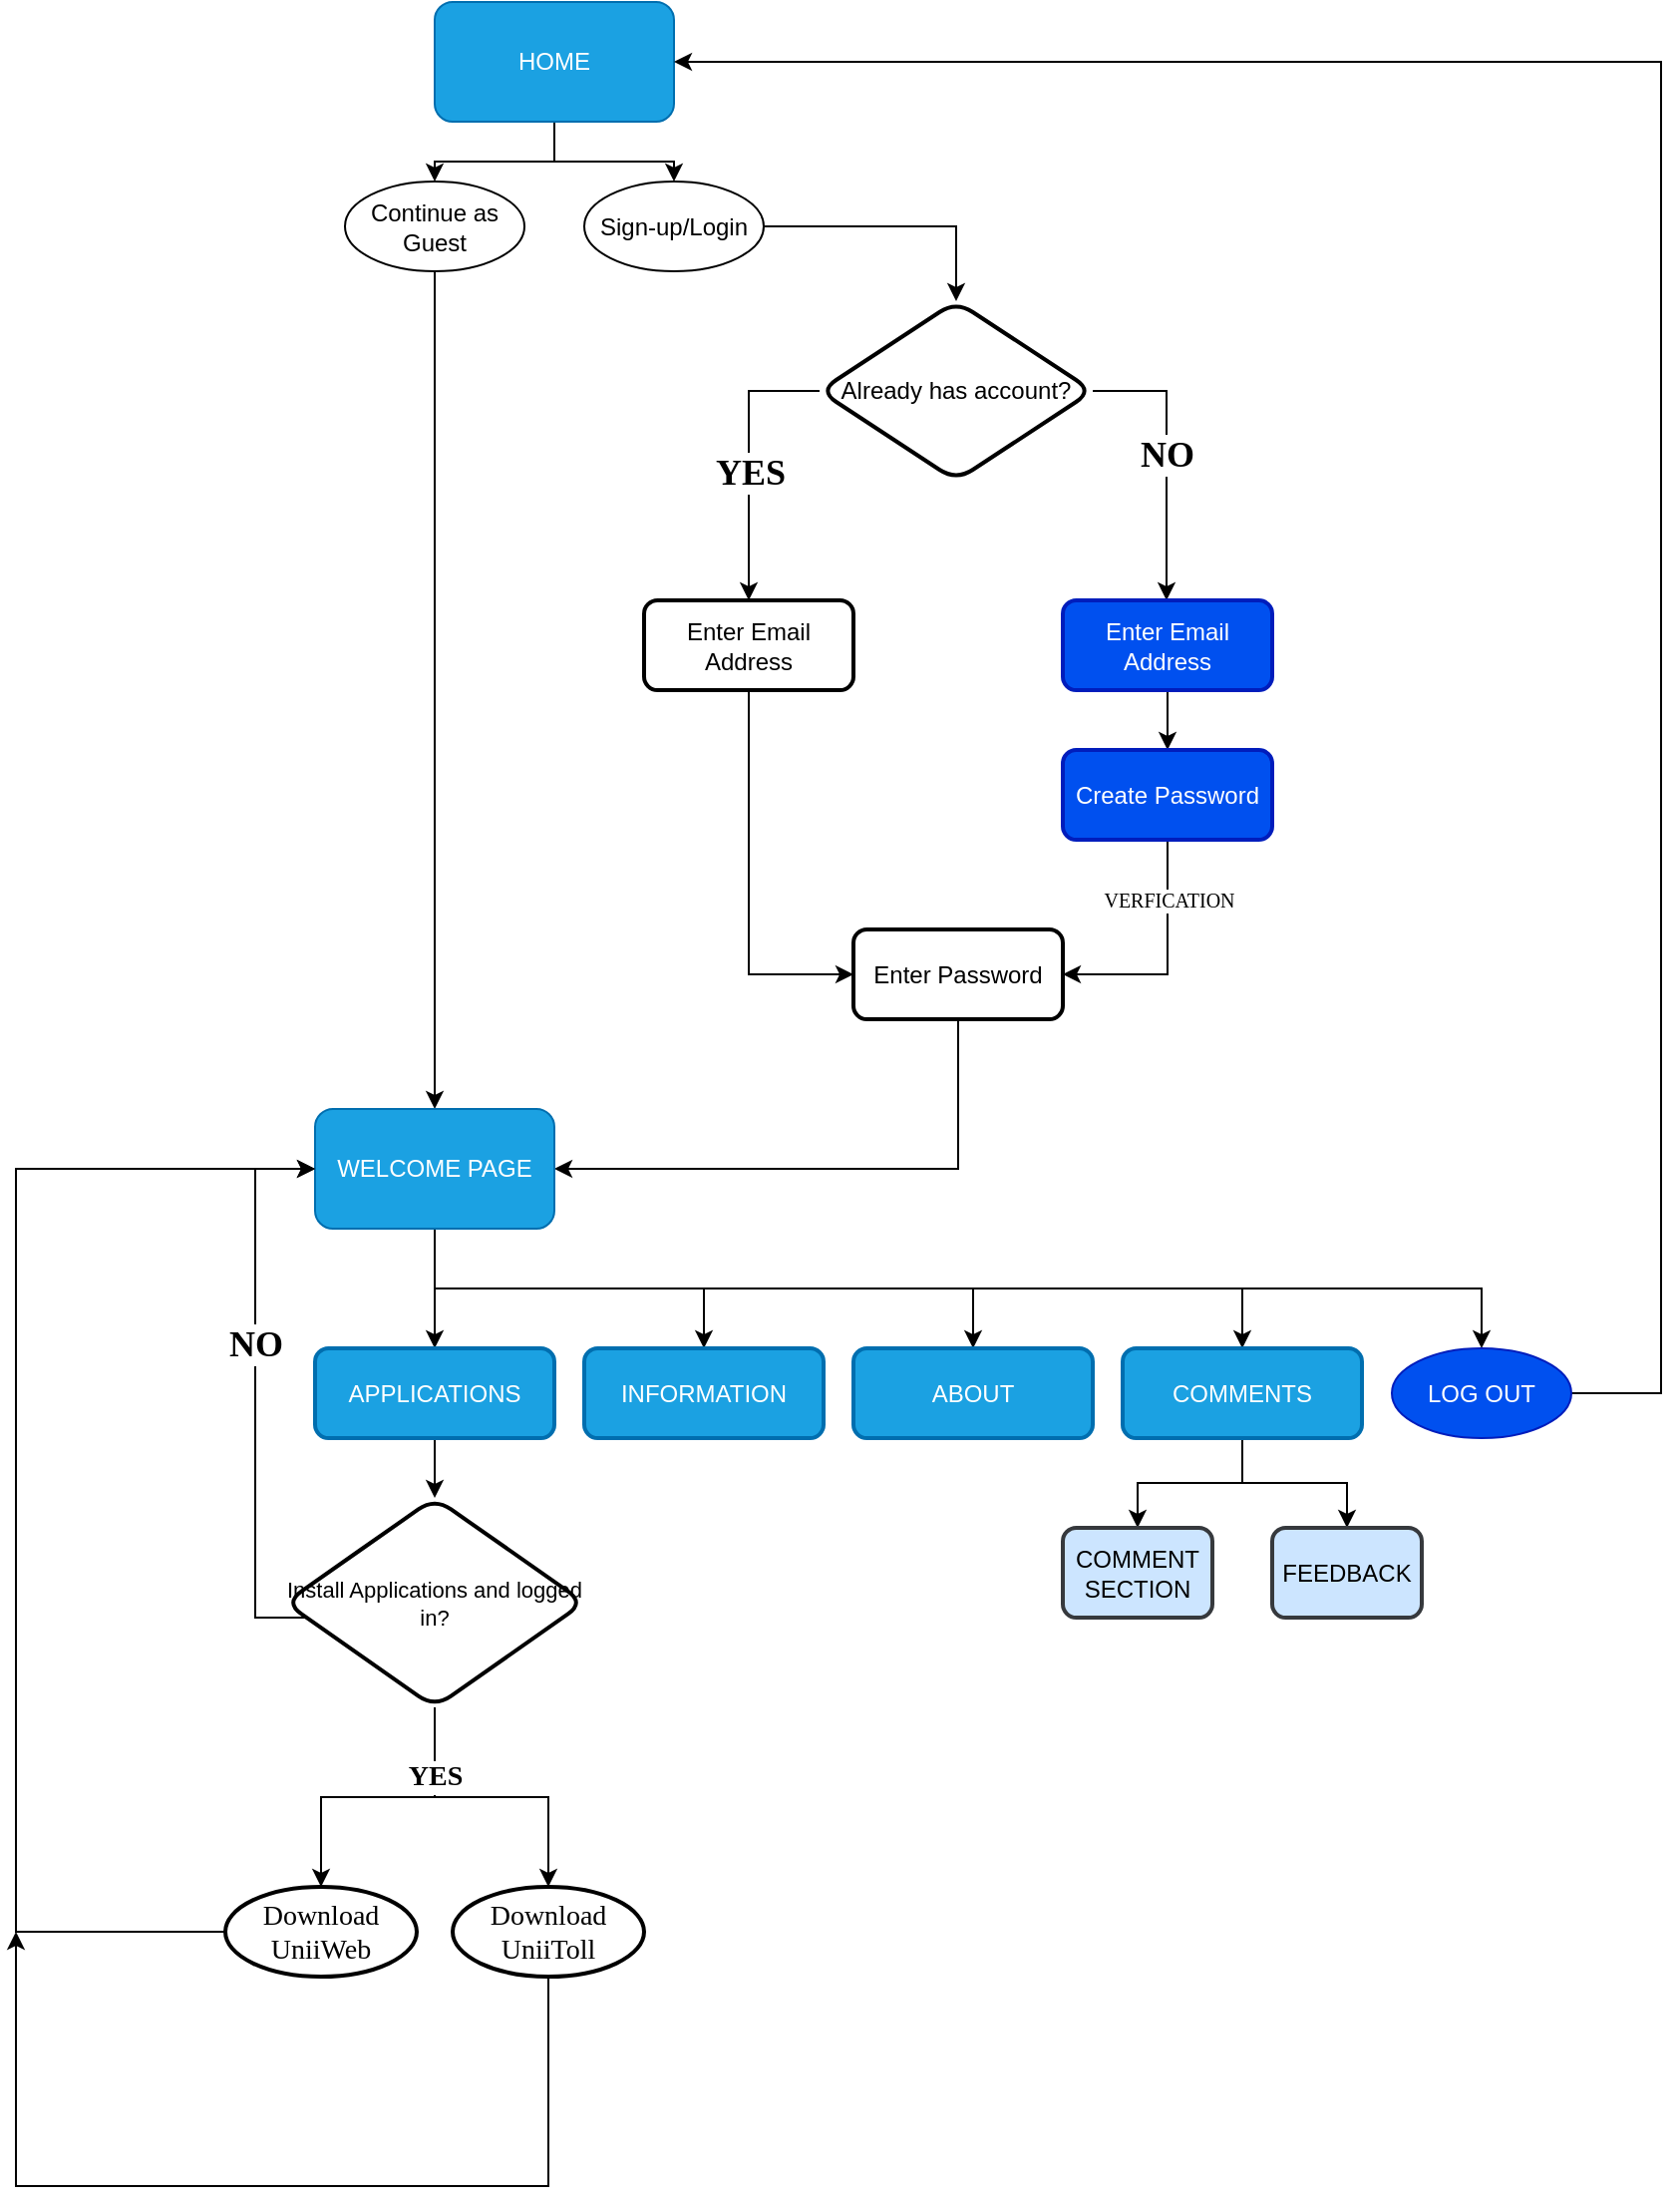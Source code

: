 <mxfile version="15.9.4" type="github">
  <diagram id="qQ9XFI0M0UmNDf1xRuUl" name="Page-1">
    <mxGraphModel dx="1964" dy="1069" grid="1" gridSize="15" guides="1" tooltips="1" connect="1" arrows="1" fold="1" page="1" pageScale="1" pageWidth="2336" pageHeight="1654" background="none" math="0" shadow="0">
      <root>
        <mxCell id="0" />
        <mxCell id="1" parent="0" />
        <mxCell id="EM4_8DvXyZHyaajdwQxu-10" style="edgeStyle=orthogonalEdgeStyle;rounded=0;orthogonalLoop=1;jettySize=auto;html=1;" edge="1" parent="1" source="EM4_8DvXyZHyaajdwQxu-5" target="EM4_8DvXyZHyaajdwQxu-9">
          <mxGeometry relative="1" as="geometry" />
        </mxCell>
        <mxCell id="EM4_8DvXyZHyaajdwQxu-11" style="edgeStyle=orthogonalEdgeStyle;rounded=0;orthogonalLoop=1;jettySize=auto;html=1;entryX=0.5;entryY=0;entryDx=0;entryDy=0;" edge="1" parent="1" source="EM4_8DvXyZHyaajdwQxu-5" target="EM4_8DvXyZHyaajdwQxu-8">
          <mxGeometry relative="1" as="geometry" />
        </mxCell>
        <mxCell id="EM4_8DvXyZHyaajdwQxu-5" value="HOME" style="rounded=1;whiteSpace=wrap;html=1;fillColor=#1ba1e2;strokeColor=#006EAF;fontColor=#ffffff;" vertex="1" parent="1">
          <mxGeometry x="975" y="285" width="120" height="60" as="geometry" />
        </mxCell>
        <mxCell id="EM4_8DvXyZHyaajdwQxu-14" style="edgeStyle=orthogonalEdgeStyle;rounded=0;orthogonalLoop=1;jettySize=auto;html=1;" edge="1" parent="1" source="EM4_8DvXyZHyaajdwQxu-8" target="EM4_8DvXyZHyaajdwQxu-13">
          <mxGeometry relative="1" as="geometry" />
        </mxCell>
        <mxCell id="EM4_8DvXyZHyaajdwQxu-8" value="Sign-up/Login" style="ellipse;whiteSpace=wrap;html=1;rounded=1;shadow=0;glass=0;sketch=0;strokeWidth=1;" vertex="1" parent="1">
          <mxGeometry x="1050" y="375" width="90" height="45" as="geometry" />
        </mxCell>
        <mxCell id="EM4_8DvXyZHyaajdwQxu-33" style="edgeStyle=orthogonalEdgeStyle;rounded=0;orthogonalLoop=1;jettySize=auto;html=1;fontFamily=Lucida Console;fontSize=10;" edge="1" parent="1" source="EM4_8DvXyZHyaajdwQxu-9" target="EM4_8DvXyZHyaajdwQxu-31">
          <mxGeometry relative="1" as="geometry" />
        </mxCell>
        <mxCell id="EM4_8DvXyZHyaajdwQxu-9" value="Continue as Guest" style="ellipse;whiteSpace=wrap;html=1;rounded=1;shadow=0;glass=0;sketch=0;strokeWidth=1;" vertex="1" parent="1">
          <mxGeometry x="930" y="375" width="90" height="45" as="geometry" />
        </mxCell>
        <mxCell id="EM4_8DvXyZHyaajdwQxu-18" style="edgeStyle=orthogonalEdgeStyle;rounded=0;orthogonalLoop=1;jettySize=auto;html=1;" edge="1" parent="1" source="EM4_8DvXyZHyaajdwQxu-13" target="EM4_8DvXyZHyaajdwQxu-17">
          <mxGeometry relative="1" as="geometry">
            <Array as="points">
              <mxPoint x="1342" y="480" />
            </Array>
          </mxGeometry>
        </mxCell>
        <mxCell id="EM4_8DvXyZHyaajdwQxu-19" value="NO" style="edgeLabel;html=1;align=center;verticalAlign=middle;resizable=0;points=[];fontFamily=Lucida Console;fontSize=18;fontStyle=1" vertex="1" connectable="0" parent="EM4_8DvXyZHyaajdwQxu-18">
          <mxGeometry x="-0.029" relative="1" as="geometry">
            <mxPoint as="offset" />
          </mxGeometry>
        </mxCell>
        <mxCell id="EM4_8DvXyZHyaajdwQxu-24" style="edgeStyle=orthogonalEdgeStyle;rounded=0;orthogonalLoop=1;jettySize=auto;html=1;exitX=0;exitY=0.5;exitDx=0;exitDy=0;fontFamily=Lucida Console;fontSize=18;" edge="1" parent="1" source="EM4_8DvXyZHyaajdwQxu-13" target="EM4_8DvXyZHyaajdwQxu-22">
          <mxGeometry relative="1" as="geometry" />
        </mxCell>
        <mxCell id="EM4_8DvXyZHyaajdwQxu-26" value="&lt;b&gt;YES&lt;/b&gt;" style="edgeLabel;html=1;align=center;verticalAlign=middle;resizable=0;points=[];fontSize=18;fontFamily=Lucida Console;" vertex="1" connectable="0" parent="EM4_8DvXyZHyaajdwQxu-24">
          <mxGeometry x="0.082" relative="1" as="geometry">
            <mxPoint as="offset" />
          </mxGeometry>
        </mxCell>
        <mxCell id="EM4_8DvXyZHyaajdwQxu-13" value="Already has account?" style="rhombus;whiteSpace=wrap;html=1;rounded=1;shadow=0;glass=0;sketch=0;strokeColor=#000000;strokeWidth=2;gradientColor=none;" vertex="1" parent="1">
          <mxGeometry x="1168" y="435" width="137" height="90" as="geometry" />
        </mxCell>
        <mxCell id="EM4_8DvXyZHyaajdwQxu-21" style="edgeStyle=orthogonalEdgeStyle;rounded=0;orthogonalLoop=1;jettySize=auto;html=1;entryX=0.5;entryY=0;entryDx=0;entryDy=0;fontFamily=Lucida Console;fontSize=18;" edge="1" parent="1" source="EM4_8DvXyZHyaajdwQxu-17" target="EM4_8DvXyZHyaajdwQxu-20">
          <mxGeometry relative="1" as="geometry" />
        </mxCell>
        <mxCell id="EM4_8DvXyZHyaajdwQxu-17" value="Enter Email Address" style="rounded=1;whiteSpace=wrap;html=1;shadow=0;glass=0;sketch=0;strokeColor=#001DBC;strokeWidth=2;fillColor=#0050ef;fontColor=#ffffff;" vertex="1" parent="1">
          <mxGeometry x="1290" y="585" width="105" height="45" as="geometry" />
        </mxCell>
        <mxCell id="EM4_8DvXyZHyaajdwQxu-28" style="edgeStyle=orthogonalEdgeStyle;rounded=0;orthogonalLoop=1;jettySize=auto;html=1;entryX=1;entryY=0.5;entryDx=0;entryDy=0;fontFamily=Lucida Console;fontSize=18;" edge="1" parent="1" source="EM4_8DvXyZHyaajdwQxu-20" target="EM4_8DvXyZHyaajdwQxu-27">
          <mxGeometry relative="1" as="geometry" />
        </mxCell>
        <mxCell id="EM4_8DvXyZHyaajdwQxu-29" value="&lt;font style=&quot;font-size: 10px;&quot;&gt;VERFICATION&lt;/font&gt;" style="edgeLabel;html=1;align=center;verticalAlign=middle;resizable=0;points=[];fontSize=10;fontFamily=Lucida Console;" vertex="1" connectable="0" parent="EM4_8DvXyZHyaajdwQxu-28">
          <mxGeometry x="0.174" y="1" relative="1" as="geometry">
            <mxPoint x="3" y="-39" as="offset" />
          </mxGeometry>
        </mxCell>
        <mxCell id="EM4_8DvXyZHyaajdwQxu-20" value="Create Password" style="rounded=1;whiteSpace=wrap;html=1;shadow=0;glass=0;sketch=0;strokeColor=#001DBC;strokeWidth=2;fillColor=#0050ef;fontColor=#ffffff;" vertex="1" parent="1">
          <mxGeometry x="1290" y="660" width="105" height="45" as="geometry" />
        </mxCell>
        <mxCell id="EM4_8DvXyZHyaajdwQxu-30" style="edgeStyle=orthogonalEdgeStyle;rounded=0;orthogonalLoop=1;jettySize=auto;html=1;entryX=0;entryY=0.5;entryDx=0;entryDy=0;fontFamily=Lucida Console;fontSize=10;" edge="1" parent="1" source="EM4_8DvXyZHyaajdwQxu-22" target="EM4_8DvXyZHyaajdwQxu-27">
          <mxGeometry relative="1" as="geometry" />
        </mxCell>
        <mxCell id="EM4_8DvXyZHyaajdwQxu-22" value="&lt;div&gt;Enter Email Address&lt;/div&gt;" style="rounded=1;whiteSpace=wrap;html=1;shadow=0;glass=0;sketch=0;strokeColor=#000000;strokeWidth=2;gradientColor=none;" vertex="1" parent="1">
          <mxGeometry x="1080" y="585" width="105" height="45" as="geometry" />
        </mxCell>
        <mxCell id="EM4_8DvXyZHyaajdwQxu-32" style="edgeStyle=orthogonalEdgeStyle;rounded=0;orthogonalLoop=1;jettySize=auto;html=1;entryX=1;entryY=0.5;entryDx=0;entryDy=0;fontFamily=Lucida Console;fontSize=10;" edge="1" parent="1" source="EM4_8DvXyZHyaajdwQxu-27" target="EM4_8DvXyZHyaajdwQxu-31">
          <mxGeometry relative="1" as="geometry">
            <Array as="points">
              <mxPoint x="1238" y="870" />
            </Array>
          </mxGeometry>
        </mxCell>
        <mxCell id="EM4_8DvXyZHyaajdwQxu-27" value="Enter Password" style="rounded=1;whiteSpace=wrap;html=1;shadow=0;glass=0;sketch=0;strokeColor=#000000;strokeWidth=2;gradientColor=none;" vertex="1" parent="1">
          <mxGeometry x="1185" y="750" width="105" height="45" as="geometry" />
        </mxCell>
        <mxCell id="EM4_8DvXyZHyaajdwQxu-41" style="edgeStyle=orthogonalEdgeStyle;rounded=0;orthogonalLoop=1;jettySize=auto;html=1;fontFamily=Lucida Console;fontSize=10;" edge="1" parent="1" source="EM4_8DvXyZHyaajdwQxu-31" target="EM4_8DvXyZHyaajdwQxu-37">
          <mxGeometry relative="1" as="geometry" />
        </mxCell>
        <mxCell id="EM4_8DvXyZHyaajdwQxu-42" style="edgeStyle=orthogonalEdgeStyle;rounded=0;orthogonalLoop=1;jettySize=auto;html=1;fontFamily=Lucida Console;fontSize=10;" edge="1" parent="1" target="EM4_8DvXyZHyaajdwQxu-39">
          <mxGeometry relative="1" as="geometry">
            <mxPoint x="975" y="930" as="sourcePoint" />
            <Array as="points">
              <mxPoint x="1110" y="930" />
            </Array>
          </mxGeometry>
        </mxCell>
        <mxCell id="EM4_8DvXyZHyaajdwQxu-43" style="edgeStyle=orthogonalEdgeStyle;rounded=0;orthogonalLoop=1;jettySize=auto;html=1;entryX=0.5;entryY=0;entryDx=0;entryDy=0;fontFamily=Lucida Console;fontSize=10;" edge="1" parent="1" source="EM4_8DvXyZHyaajdwQxu-31" target="EM4_8DvXyZHyaajdwQxu-38">
          <mxGeometry relative="1" as="geometry">
            <Array as="points">
              <mxPoint x="975" y="930" />
              <mxPoint x="1245" y="930" />
            </Array>
          </mxGeometry>
        </mxCell>
        <mxCell id="EM4_8DvXyZHyaajdwQxu-44" style="edgeStyle=orthogonalEdgeStyle;rounded=0;orthogonalLoop=1;jettySize=auto;html=1;fontFamily=Lucida Console;fontSize=10;" edge="1" parent="1" source="EM4_8DvXyZHyaajdwQxu-31" target="EM4_8DvXyZHyaajdwQxu-35">
          <mxGeometry relative="1" as="geometry">
            <Array as="points">
              <mxPoint x="975" y="930" />
              <mxPoint x="1380" y="930" />
            </Array>
          </mxGeometry>
        </mxCell>
        <mxCell id="EM4_8DvXyZHyaajdwQxu-60" style="edgeStyle=orthogonalEdgeStyle;rounded=0;orthogonalLoop=1;jettySize=auto;html=1;fontFamily=Lucida Console;fontSize=11;" edge="1" parent="1" source="EM4_8DvXyZHyaajdwQxu-31" target="EM4_8DvXyZHyaajdwQxu-59">
          <mxGeometry relative="1" as="geometry">
            <Array as="points">
              <mxPoint x="975" y="930" />
              <mxPoint x="1500" y="930" />
            </Array>
          </mxGeometry>
        </mxCell>
        <mxCell id="EM4_8DvXyZHyaajdwQxu-31" value="WELCOME PAGE" style="rounded=1;whiteSpace=wrap;html=1;fillColor=#1ba1e2;strokeColor=#006EAF;fontColor=#ffffff;" vertex="1" parent="1">
          <mxGeometry x="915" y="840" width="120" height="60" as="geometry" />
        </mxCell>
        <mxCell id="EM4_8DvXyZHyaajdwQxu-65" style="edgeStyle=orthogonalEdgeStyle;rounded=0;orthogonalLoop=1;jettySize=auto;html=1;fontFamily=Lucida Console;fontSize=11;" edge="1" parent="1" source="EM4_8DvXyZHyaajdwQxu-35" target="EM4_8DvXyZHyaajdwQxu-62">
          <mxGeometry relative="1" as="geometry" />
        </mxCell>
        <mxCell id="EM4_8DvXyZHyaajdwQxu-66" style="edgeStyle=orthogonalEdgeStyle;rounded=0;orthogonalLoop=1;jettySize=auto;html=1;entryX=0.5;entryY=0;entryDx=0;entryDy=0;fontFamily=Lucida Console;fontSize=11;" edge="1" parent="1" source="EM4_8DvXyZHyaajdwQxu-35" target="EM4_8DvXyZHyaajdwQxu-63">
          <mxGeometry relative="1" as="geometry" />
        </mxCell>
        <mxCell id="EM4_8DvXyZHyaajdwQxu-35" value="COMMENTS" style="rounded=1;whiteSpace=wrap;html=1;fillColor=#1ba1e2;strokeColor=#006EAF;fontColor=#ffffff;strokeWidth=2;" vertex="1" parent="1">
          <mxGeometry x="1320" y="960" width="120" height="45" as="geometry" />
        </mxCell>
        <mxCell id="EM4_8DvXyZHyaajdwQxu-47" style="edgeStyle=orthogonalEdgeStyle;rounded=0;orthogonalLoop=1;jettySize=auto;html=1;fontFamily=Lucida Console;fontSize=10;" edge="1" parent="1" source="EM4_8DvXyZHyaajdwQxu-37" target="EM4_8DvXyZHyaajdwQxu-46">
          <mxGeometry relative="1" as="geometry" />
        </mxCell>
        <mxCell id="EM4_8DvXyZHyaajdwQxu-37" value="APPLICATIONS" style="rounded=1;whiteSpace=wrap;html=1;fillColor=#1ba1e2;strokeColor=#006EAF;fontColor=#ffffff;strokeWidth=2;" vertex="1" parent="1">
          <mxGeometry x="915" y="960" width="120" height="45" as="geometry" />
        </mxCell>
        <mxCell id="EM4_8DvXyZHyaajdwQxu-38" value="ABOUT" style="rounded=1;whiteSpace=wrap;html=1;fillColor=#1ba1e2;strokeColor=#006EAF;fontColor=#ffffff;strokeWidth=2;" vertex="1" parent="1">
          <mxGeometry x="1185" y="960" width="120" height="45" as="geometry" />
        </mxCell>
        <mxCell id="EM4_8DvXyZHyaajdwQxu-39" value="INFORMATION" style="rounded=1;whiteSpace=wrap;html=1;fillColor=#1ba1e2;strokeColor=#006EAF;fontColor=#ffffff;strokeWidth=2;" vertex="1" parent="1">
          <mxGeometry x="1050" y="960" width="120" height="45" as="geometry" />
        </mxCell>
        <mxCell id="EM4_8DvXyZHyaajdwQxu-48" style="edgeStyle=orthogonalEdgeStyle;rounded=0;orthogonalLoop=1;jettySize=auto;html=1;fontFamily=Lucida Console;fontSize=10;entryX=0;entryY=0.5;entryDx=0;entryDy=0;" edge="1" parent="1" source="EM4_8DvXyZHyaajdwQxu-46" target="EM4_8DvXyZHyaajdwQxu-31">
          <mxGeometry relative="1" as="geometry">
            <mxPoint x="795" y="855" as="targetPoint" />
            <Array as="points">
              <mxPoint x="885" y="1095" />
              <mxPoint x="885" y="870" />
            </Array>
          </mxGeometry>
        </mxCell>
        <mxCell id="EM4_8DvXyZHyaajdwQxu-49" value="NO" style="edgeLabel;html=1;align=center;verticalAlign=middle;resizable=0;points=[];fontSize=18;fontFamily=Lucida Console;fontStyle=1" vertex="1" connectable="0" parent="EM4_8DvXyZHyaajdwQxu-48">
          <mxGeometry x="0.163" relative="1" as="geometry">
            <mxPoint as="offset" />
          </mxGeometry>
        </mxCell>
        <mxCell id="EM4_8DvXyZHyaajdwQxu-52" style="edgeStyle=orthogonalEdgeStyle;rounded=0;orthogonalLoop=1;jettySize=auto;html=1;fontFamily=Lucida Console;fontSize=14;" edge="1" parent="1" source="EM4_8DvXyZHyaajdwQxu-46" target="EM4_8DvXyZHyaajdwQxu-50">
          <mxGeometry relative="1" as="geometry" />
        </mxCell>
        <mxCell id="EM4_8DvXyZHyaajdwQxu-53" style="edgeStyle=orthogonalEdgeStyle;rounded=0;orthogonalLoop=1;jettySize=auto;html=1;fontFamily=Lucida Console;fontSize=14;" edge="1" parent="1" source="EM4_8DvXyZHyaajdwQxu-46" target="EM4_8DvXyZHyaajdwQxu-51">
          <mxGeometry relative="1" as="geometry" />
        </mxCell>
        <mxCell id="EM4_8DvXyZHyaajdwQxu-56" value="YES" style="edgeLabel;html=1;align=center;verticalAlign=middle;resizable=0;points=[];fontSize=14;fontFamily=Lucida Console;fontStyle=1" vertex="1" connectable="0" parent="EM4_8DvXyZHyaajdwQxu-53">
          <mxGeometry x="-0.526" relative="1" as="geometry">
            <mxPoint as="offset" />
          </mxGeometry>
        </mxCell>
        <mxCell id="EM4_8DvXyZHyaajdwQxu-46" value="Install Applications and logged in?" style="rhombus;whiteSpace=wrap;html=1;rounded=1;shadow=0;glass=0;sketch=0;strokeColor=#000000;strokeWidth=2;gradientColor=none;fontSize=11;" vertex="1" parent="1">
          <mxGeometry x="900" y="1035" width="150" height="105" as="geometry" />
        </mxCell>
        <mxCell id="EM4_8DvXyZHyaajdwQxu-57" style="edgeStyle=orthogonalEdgeStyle;rounded=0;orthogonalLoop=1;jettySize=auto;html=1;fontFamily=Lucida Console;fontSize=14;entryX=0;entryY=0.5;entryDx=0;entryDy=0;" edge="1" parent="1" source="EM4_8DvXyZHyaajdwQxu-50" target="EM4_8DvXyZHyaajdwQxu-31">
          <mxGeometry relative="1" as="geometry">
            <mxPoint x="885" y="870" as="targetPoint" />
            <Array as="points">
              <mxPoint x="765" y="1253" />
              <mxPoint x="765" y="870" />
            </Array>
          </mxGeometry>
        </mxCell>
        <mxCell id="EM4_8DvXyZHyaajdwQxu-50" value="Download UniiWeb" style="ellipse;whiteSpace=wrap;html=1;rounded=1;shadow=0;glass=0;sketch=0;fontFamily=Lucida Console;fontSize=14;strokeColor=#000000;strokeWidth=2;gradientColor=none;" vertex="1" parent="1">
          <mxGeometry x="870" y="1230" width="96" height="45" as="geometry" />
        </mxCell>
        <mxCell id="EM4_8DvXyZHyaajdwQxu-58" style="edgeStyle=orthogonalEdgeStyle;rounded=0;orthogonalLoop=1;jettySize=auto;html=1;fontFamily=Lucida Console;fontSize=14;" edge="1" parent="1" source="EM4_8DvXyZHyaajdwQxu-51">
          <mxGeometry relative="1" as="geometry">
            <mxPoint x="765" y="1252.5" as="targetPoint" />
            <Array as="points">
              <mxPoint x="1032" y="1380" />
              <mxPoint x="765" y="1380" />
            </Array>
          </mxGeometry>
        </mxCell>
        <mxCell id="EM4_8DvXyZHyaajdwQxu-51" value="Download UniiToll" style="ellipse;whiteSpace=wrap;html=1;rounded=1;shadow=0;glass=0;sketch=0;fontFamily=Lucida Console;fontSize=14;strokeColor=#000000;strokeWidth=2;gradientColor=none;" vertex="1" parent="1">
          <mxGeometry x="984" y="1230" width="96" height="45" as="geometry" />
        </mxCell>
        <mxCell id="EM4_8DvXyZHyaajdwQxu-61" style="edgeStyle=orthogonalEdgeStyle;rounded=0;orthogonalLoop=1;jettySize=auto;html=1;fontFamily=Lucida Console;fontSize=11;entryX=1;entryY=0.5;entryDx=0;entryDy=0;" edge="1" parent="1" source="EM4_8DvXyZHyaajdwQxu-59" target="EM4_8DvXyZHyaajdwQxu-5">
          <mxGeometry relative="1" as="geometry">
            <mxPoint x="1485" y="315" as="targetPoint" />
            <Array as="points">
              <mxPoint x="1590" y="983" />
              <mxPoint x="1590" y="315" />
            </Array>
          </mxGeometry>
        </mxCell>
        <mxCell id="EM4_8DvXyZHyaajdwQxu-59" value="LOG OUT" style="ellipse;whiteSpace=wrap;html=1;rounded=1;shadow=0;glass=0;sketch=0;strokeWidth=1;fillColor=#0050ef;fontColor=#ffffff;strokeColor=#001DBC;" vertex="1" parent="1">
          <mxGeometry x="1455" y="960" width="90" height="45" as="geometry" />
        </mxCell>
        <mxCell id="EM4_8DvXyZHyaajdwQxu-62" value="COMMENT SECTION" style="rounded=1;whiteSpace=wrap;html=1;fillColor=#cce5ff;strokeColor=#36393d;strokeWidth=2;" vertex="1" parent="1">
          <mxGeometry x="1290" y="1050" width="75" height="45" as="geometry" />
        </mxCell>
        <mxCell id="EM4_8DvXyZHyaajdwQxu-63" value="FEEDBACK" style="rounded=1;whiteSpace=wrap;html=1;fillColor=#cce5ff;strokeColor=#36393d;strokeWidth=2;" vertex="1" parent="1">
          <mxGeometry x="1395" y="1050" width="75" height="45" as="geometry" />
        </mxCell>
      </root>
    </mxGraphModel>
  </diagram>
</mxfile>
